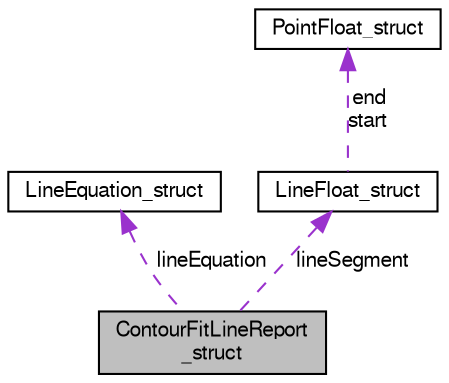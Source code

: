 digraph "ContourFitLineReport_struct"
{
  bgcolor="transparent";
  edge [fontname="FreeSans",fontsize="10",labelfontname="FreeSans",labelfontsize="10"];
  node [fontname="FreeSans",fontsize="10",shape=record];
  Node1 [label="ContourFitLineReport\l_struct",height=0.2,width=0.4,color="black", fillcolor="grey75", style="filled" fontcolor="black"];
  Node2 -> Node1 [dir="back",color="darkorchid3",fontsize="10",style="dashed",label=" lineEquation" ,fontname="FreeSans"];
  Node2 [label="LineEquation_struct",height=0.2,width=0.4,color="black",URL="$struct_line_equation__struct.html"];
  Node3 -> Node1 [dir="back",color="darkorchid3",fontsize="10",style="dashed",label=" lineSegment" ,fontname="FreeSans"];
  Node3 [label="LineFloat_struct",height=0.2,width=0.4,color="black",URL="$struct_line_float__struct.html"];
  Node4 -> Node3 [dir="back",color="darkorchid3",fontsize="10",style="dashed",label=" end\nstart" ,fontname="FreeSans"];
  Node4 [label="PointFloat_struct",height=0.2,width=0.4,color="black",URL="$struct_point_float__struct.html"];
}
